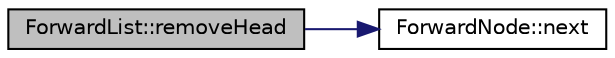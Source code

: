 digraph "ForwardList::removeHead"
{
  edge [fontname="Helvetica",fontsize="10",labelfontname="Helvetica",labelfontsize="10"];
  node [fontname="Helvetica",fontsize="10",shape=record];
  rankdir="LR";
  Node26 [label="ForwardList::removeHead",height=0.2,width=0.4,color="black", fillcolor="grey75", style="filled", fontcolor="black"];
  Node26 -> Node27 [color="midnightblue",fontsize="10",style="solid",fontname="Helvetica"];
  Node27 [label="ForwardNode::next",height=0.2,width=0.4,color="black", fillcolor="white", style="filled",URL="$d2/daa/class_forward_node.html#a1bbad630e42ab981367b16aab2278324"];
}
